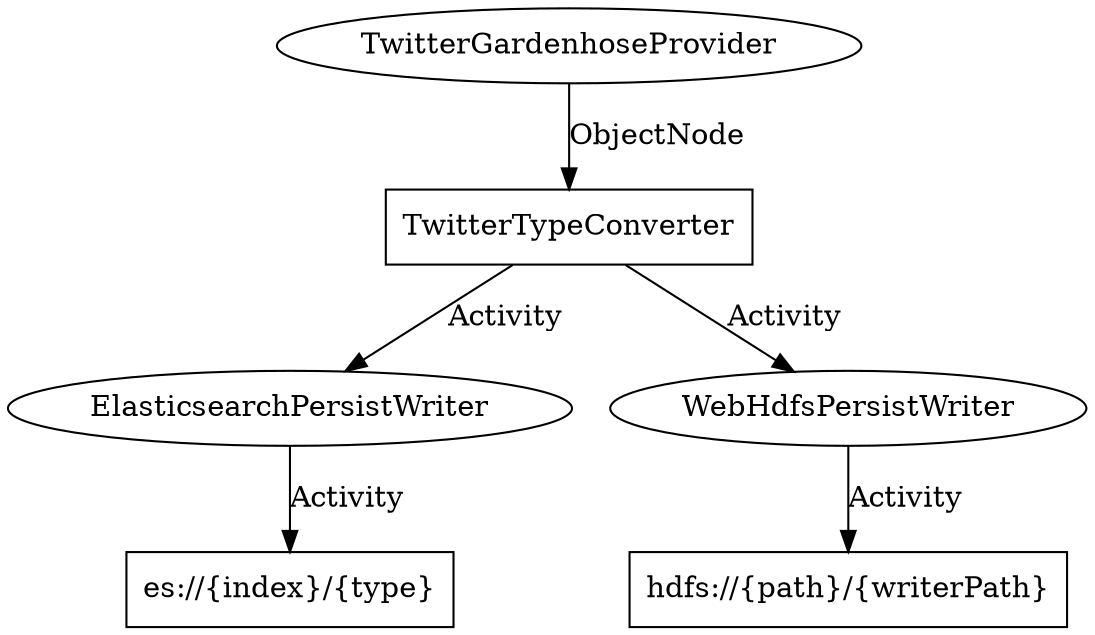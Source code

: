 digraph g {

  //providers
  TwitterGardenhoseProvider [label="TwitterGardenhoseProvider",shape=ellipse,URL="https://github.com/apache/incubator-streams/blob/master/streams-contrib/streams-provider-twitter/src/main/java/org/apache/streams/twitter/provider/TwitterStreamProvider.java"];

  //processors
  TwitterTypeConverter [label="TwitterTypeConverter",shape=box,URL="https://github.com/apache/incubator-streams/blob/master/streams-contrib/streams-provider-twitter/src/main/java/org/apache/streams/twitter/processor/TwitterTypeConverter.java"];
  
  //persisters
  ElasticsearchPersistWriter [label="ElasticsearchPersistWriter",shape=ellipse,URL="https://github.com/apache/incubator-streams/blob/master/streams-contrib/streams-persist-elasticsearch/src/main/java/org/apache/streams/elasticsearch/ElasticsearchPersistWriter.java"];
  WebHdfsPersistWriter [label="WebHdfsPersistWriter",shape=ellipse,URL="https://github.com/apache/incubator-streams/blob/master/streams-contrib/streams-persist-hdfs/src/main/java/org/apache/streams/hdfs/WebHdfsPersistWriter.java"];

  //data
  es [label="es://{index}/{type}",shape=box];
  hdfs [label="hdfs://{path}/{writerPath}",shape=box];
 
  //stream
  TwitterGardenhoseProvider -> TwitterTypeConverter [label="ObjectNode"];
  TwitterTypeConverter -> ElasticsearchPersistWriter [label="Activity",URL="https://github.com/apache/incubator-streams/blob/master/streams-pojo/src/main/jsonschema/org/apache/streams/pojo/json/activity.json"];
  TwitterTypeConverter -> WebHdfsPersistWriter [label="Activity",URL="https://github.com/apache/incubator-streams/blob/master/streams-pojo/src/main/jsonschema/org/apache/streams/pojo/json/activity.json"];

  ElasticsearchPersistWriter -> es [label="Activity",URL="https://github.com/apache/incubator-streams/blob/master/streams-pojo/src/main/jsonschema/org/apache/streams/pojo/json/activity.json"];
  WebHdfsPersistWriter -> hdfs [label="Activity",URL="https://github.com/apache/incubator-streams/blob/master/streams-pojo/src/main/jsonschema/org/apache/streams/pojo/json/activity.json"];

}
